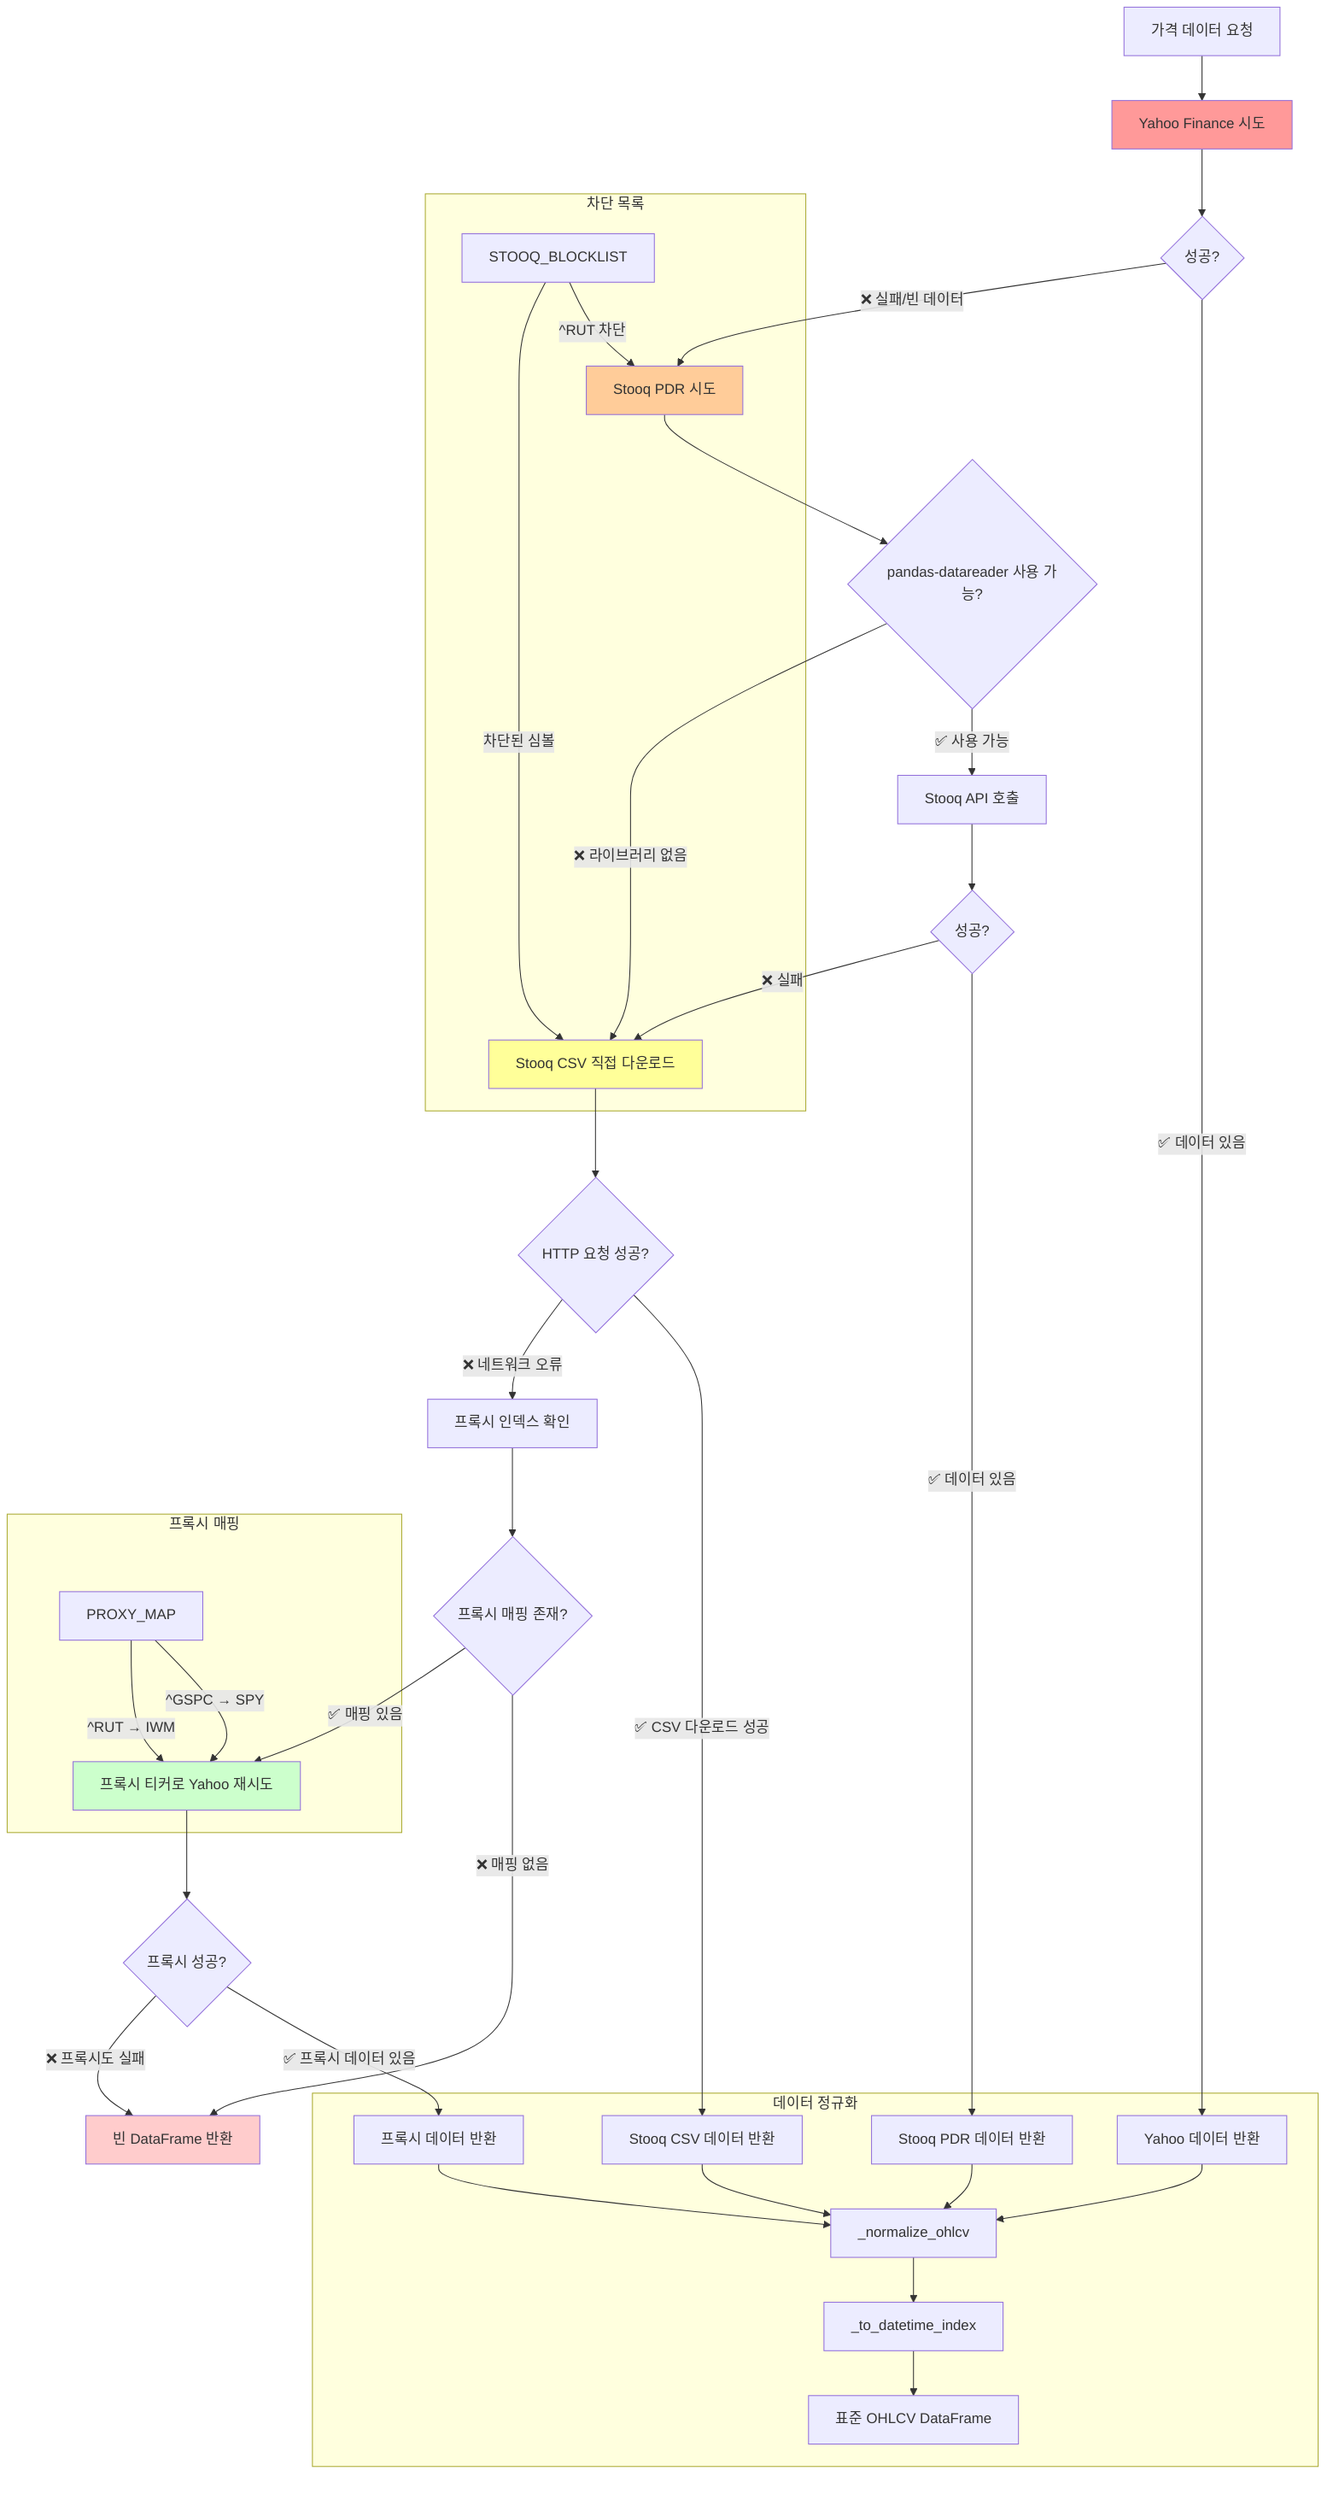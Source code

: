 flowchart TD
    A[가격 데이터 요청] --> B[Yahoo Finance 시도]
    B --> C{성공?}
    C -->|✅ 데이터 있음| D[Yahoo 데이터 반환]
    C -->|❌ 실패/빈 데이터| E[Stooq PDR 시도]
    
    E --> F{pandas-datareader 사용 가능?}
    F -->|❌ 라이브러리 없음| I
    F -->|✅ 사용 가능| G[Stooq API 호출]
    G --> H{성공?}
    H -->|✅ 데이터 있음| D2[Stooq PDR 데이터 반환]
    H -->|❌ 실패| I[Stooq CSV 직접 다운로드]
    
    I --> J{HTTP 요청 성공?}
    J -->|✅ CSV 다운로드 성공| D3[Stooq CSV 데이터 반환]
    J -->|❌ 네트워크 오류| K[프록시 인덱스 확인]
    
    K --> L{프록시 매핑 존재?}
    L -->|❌ 매핑 없음| M[빈 DataFrame 반환]
    L -->|✅ 매핑 있음| N[프록시 티커로 Yahoo 재시도]
    
    N --> O{프록시 성공?}
    O -->|✅ 프록시 데이터 있음| D4[프록시 데이터 반환]
    O -->|❌ 프록시도 실패| M
    
    subgraph "데이터 정규화"
        D --> P[_normalize_ohlcv]
        D2 --> P
        D3 --> P
        D4 --> P
        P --> Q[_to_datetime_index]
        Q --> R[표준 OHLCV DataFrame]
    end
    
    subgraph "프록시 매핑"
        PM[PROXY_MAP]
        PM --> |^GSPC → SPY| N
        PM --> |^RUT → IWM| N
    end
    
    subgraph "차단 목록"
        BL[STOOQ_BLOCKLIST]
        BL --> |^RUT 차단| E
        BL --> |차단된 심볼| I
    end
    
    style B fill:#ff9999
    style E fill:#ffcc99
    style I fill:#ffff99
    style N fill:#ccffcc
    style M fill:#ffcccc